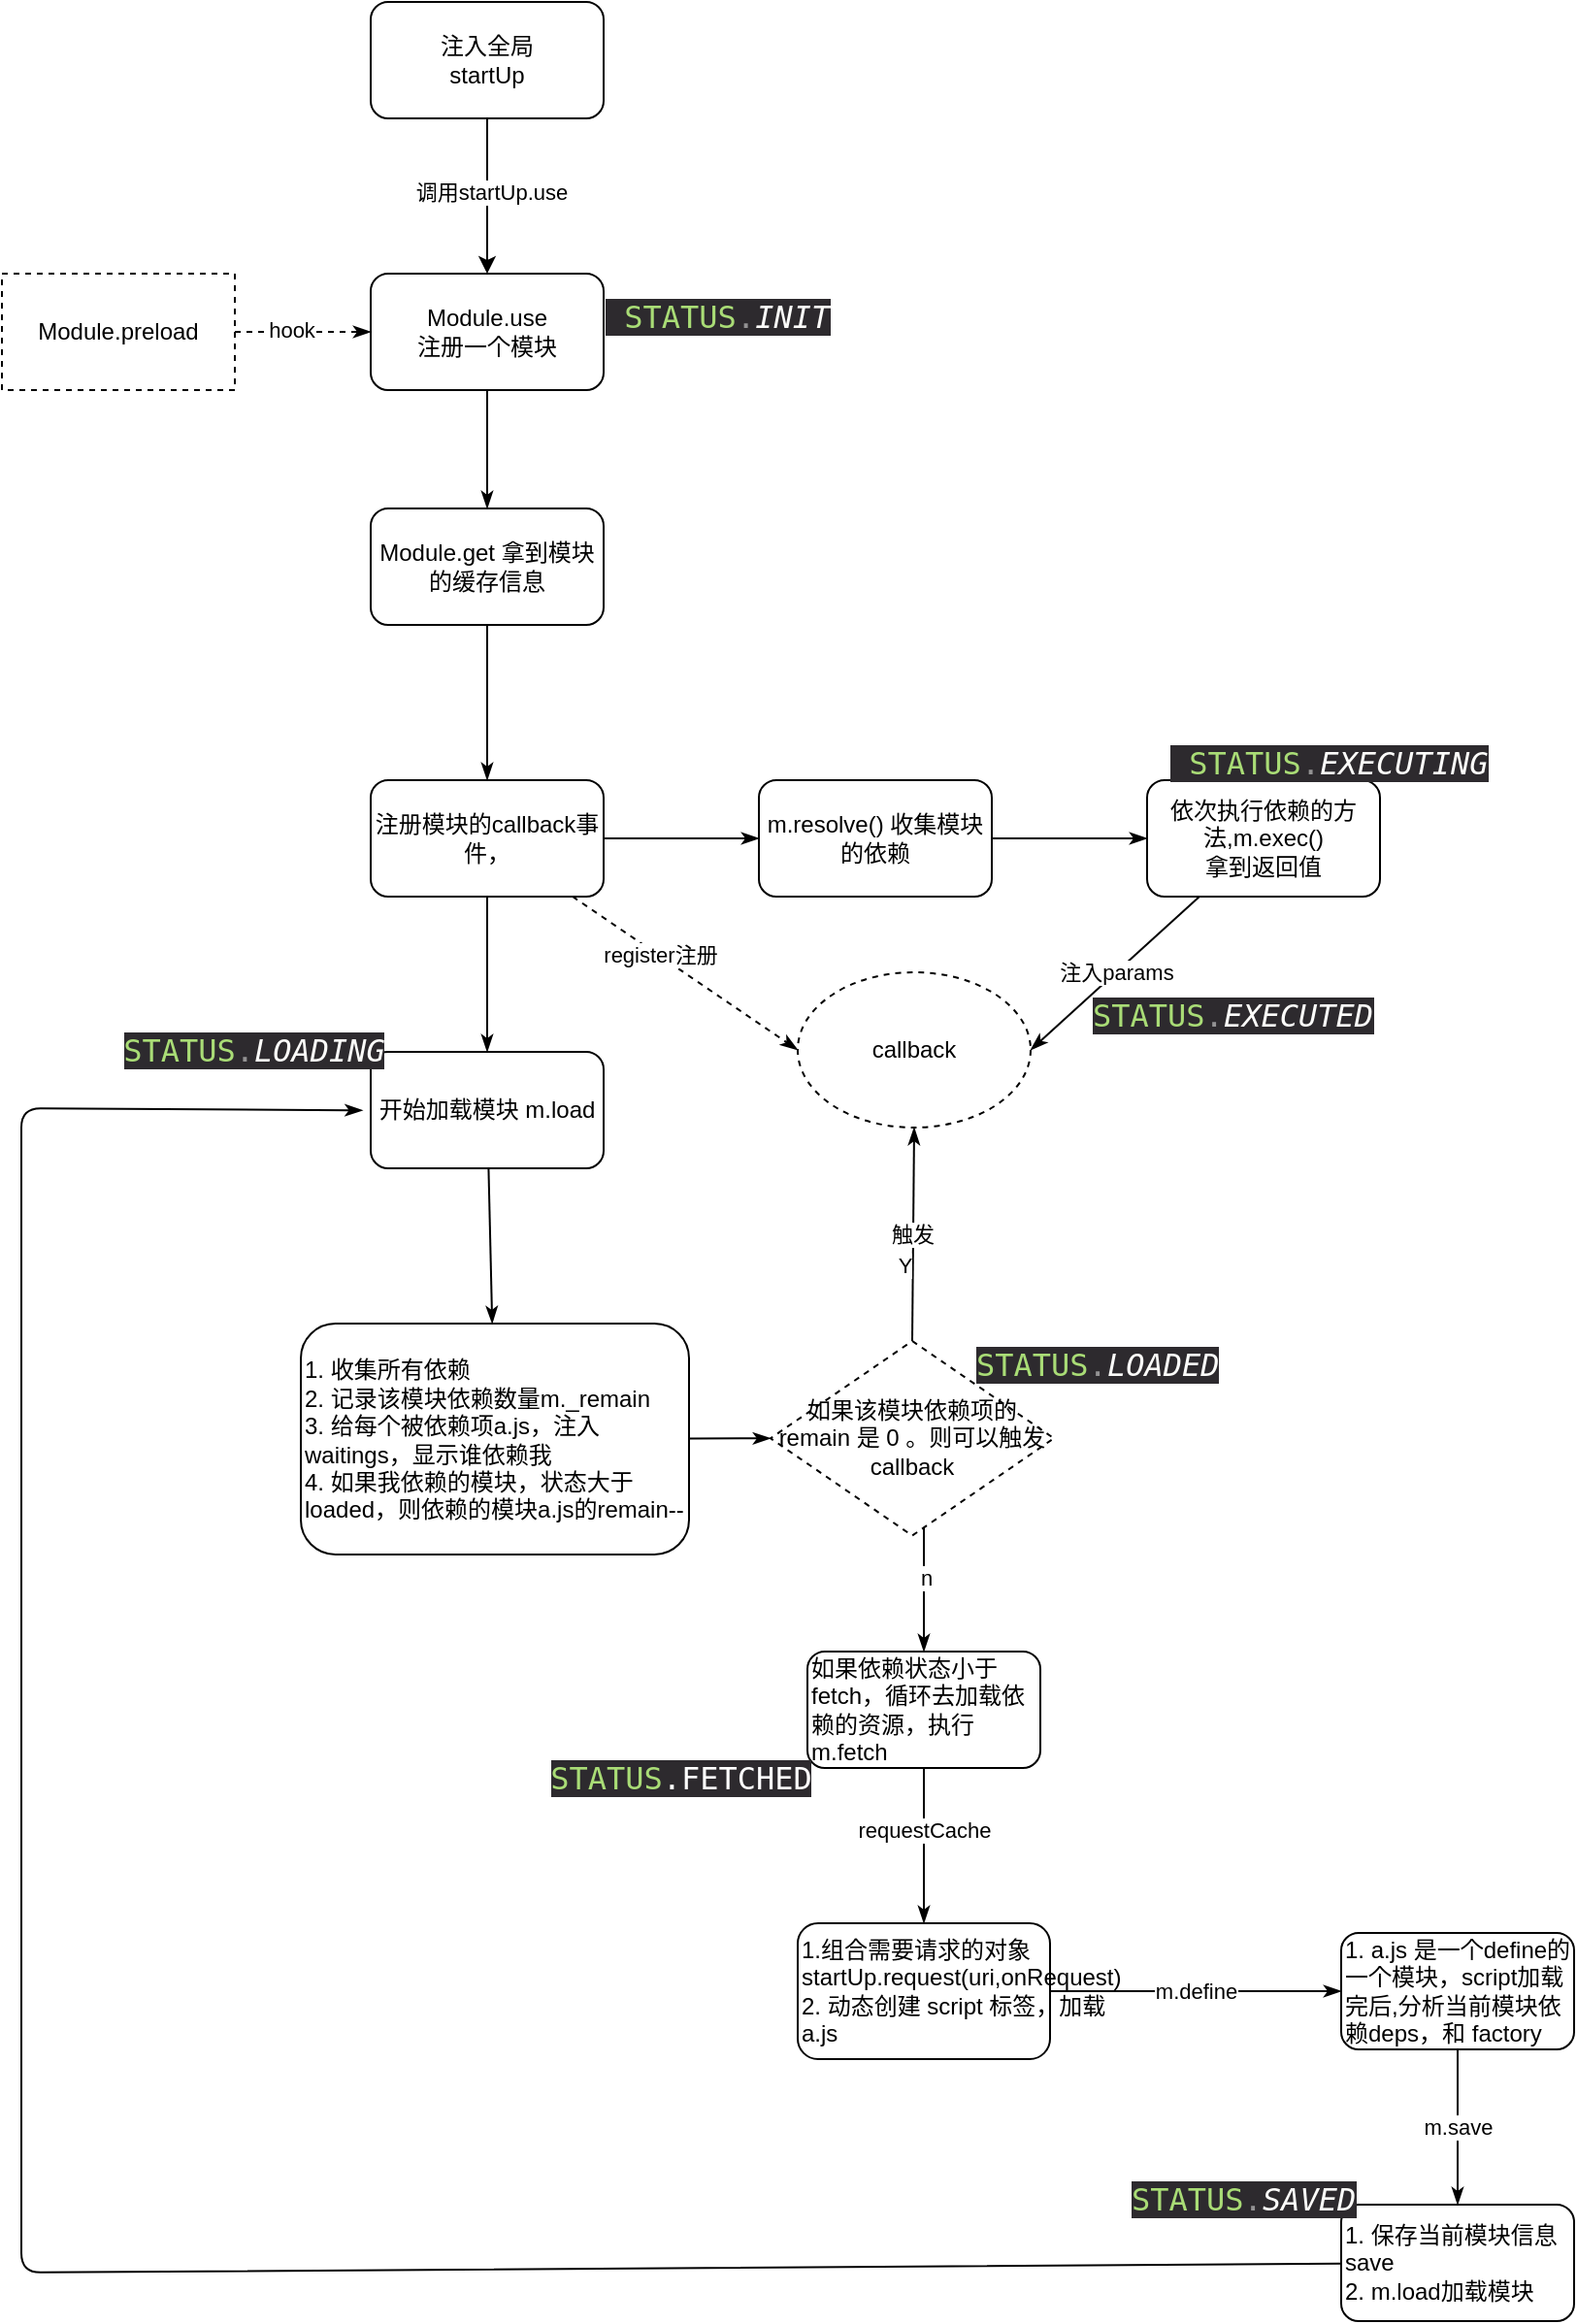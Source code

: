 <mxfile>
    <diagram id="19Jc3MrkVbVnd3cA4Fp6" name="第 1 页">
        <mxGraphModel dx="1156" dy="563" grid="1" gridSize="10" guides="1" tooltips="1" connect="1" arrows="1" fold="1" page="1" pageScale="1" pageWidth="827" pageHeight="1169" math="0" shadow="0">
            <root>
                <mxCell id="0"/>
                <mxCell id="1" parent="0"/>
                <mxCell id="4" value="" style="edgeStyle=none;html=1;" edge="1" parent="1" source="2" target="3">
                    <mxGeometry relative="1" as="geometry"/>
                </mxCell>
                <mxCell id="5" value="调用startUp.use" style="edgeLabel;html=1;align=center;verticalAlign=middle;resizable=0;points=[];" vertex="1" connectable="0" parent="4">
                    <mxGeometry x="-0.062" y="2" relative="1" as="geometry">
                        <mxPoint as="offset"/>
                    </mxGeometry>
                </mxCell>
                <mxCell id="2" value="注入全局&lt;br&gt;startUp" style="rounded=1;whiteSpace=wrap;html=1;" vertex="1" parent="1">
                    <mxGeometry x="200" y="60" width="120" height="60" as="geometry"/>
                </mxCell>
                <mxCell id="10" value="" style="edgeStyle=none;html=1;endArrow=classicThin;endFill=1;" edge="1" parent="1" source="3" target="9">
                    <mxGeometry relative="1" as="geometry"/>
                </mxCell>
                <mxCell id="3" value="Module.use&lt;br&gt;注册一个模块" style="whiteSpace=wrap;html=1;rounded=1;" vertex="1" parent="1">
                    <mxGeometry x="200" y="200" width="120" height="60" as="geometry"/>
                </mxCell>
                <mxCell id="7" value="" style="edgeStyle=none;html=1;dashed=1;endArrow=classicThin;endFill=1;" edge="1" parent="1" source="6" target="3">
                    <mxGeometry relative="1" as="geometry"/>
                </mxCell>
                <mxCell id="8" value="hook" style="edgeLabel;html=1;align=center;verticalAlign=middle;resizable=0;points=[];" vertex="1" connectable="0" parent="7">
                    <mxGeometry x="-0.429" y="1" relative="1" as="geometry">
                        <mxPoint x="9" as="offset"/>
                    </mxGeometry>
                </mxCell>
                <mxCell id="6" value="Module.preload" style="rounded=0;whiteSpace=wrap;html=1;dashed=1;" vertex="1" parent="1">
                    <mxGeometry x="10" y="200" width="120" height="60" as="geometry"/>
                </mxCell>
                <mxCell id="13" value="" style="edgeStyle=none;html=1;endArrow=classicThin;endFill=1;" edge="1" parent="1" source="9" target="12">
                    <mxGeometry relative="1" as="geometry"/>
                </mxCell>
                <mxCell id="9" value="&lt;span&gt;Module.get 拿到模块的缓存信息&lt;/span&gt;" style="whiteSpace=wrap;html=1;rounded=1;" vertex="1" parent="1">
                    <mxGeometry x="200" y="321" width="120" height="60" as="geometry"/>
                </mxCell>
                <mxCell id="15" value="" style="edgeStyle=none;html=1;endArrow=classicThin;endFill=1;" edge="1" parent="1" source="12" target="14">
                    <mxGeometry relative="1" as="geometry"/>
                </mxCell>
                <mxCell id="20" value="" style="edgeStyle=none;html=1;endArrow=classicThin;endFill=1;" edge="1" parent="1" source="12" target="19">
                    <mxGeometry relative="1" as="geometry"/>
                </mxCell>
                <mxCell id="25" style="edgeStyle=none;html=1;entryX=0;entryY=0.5;entryDx=0;entryDy=0;dashed=1;endArrow=classicThin;endFill=1;" edge="1" parent="1" source="12" target="21">
                    <mxGeometry relative="1" as="geometry"/>
                </mxCell>
                <mxCell id="26" value="register注册" style="edgeLabel;html=1;align=center;verticalAlign=middle;resizable=0;points=[];" vertex="1" connectable="0" parent="25">
                    <mxGeometry x="-0.23" y="1" relative="1" as="geometry">
                        <mxPoint as="offset"/>
                    </mxGeometry>
                </mxCell>
                <mxCell id="12" value="注册模块的callback事件，" style="whiteSpace=wrap;html=1;rounded=1;" vertex="1" parent="1">
                    <mxGeometry x="200" y="461" width="120" height="60" as="geometry"/>
                </mxCell>
                <mxCell id="17" value="" style="edgeStyle=none;html=1;endArrow=classicThin;endFill=1;" edge="1" parent="1" source="14" target="16">
                    <mxGeometry relative="1" as="geometry"/>
                </mxCell>
                <mxCell id="14" value="m.resolve() 收集模块的依赖" style="whiteSpace=wrap;html=1;rounded=1;" vertex="1" parent="1">
                    <mxGeometry x="400" y="461" width="120" height="60" as="geometry"/>
                </mxCell>
                <mxCell id="23" value="注入params" style="edgeStyle=none;html=1;entryX=1;entryY=0.5;entryDx=0;entryDy=0;endArrow=classicThin;endFill=1;" edge="1" parent="1" source="16" target="21">
                    <mxGeometry relative="1" as="geometry"/>
                </mxCell>
                <mxCell id="16" value="依次执行依赖的方法,m.exec()&lt;br&gt;拿到返回值" style="whiteSpace=wrap;html=1;rounded=1;" vertex="1" parent="1">
                    <mxGeometry x="600" y="461" width="120" height="60" as="geometry"/>
                </mxCell>
                <mxCell id="35" value="" style="edgeStyle=none;html=1;endArrow=classicThin;endFill=1;" edge="1" parent="1" source="19" target="34">
                    <mxGeometry relative="1" as="geometry"/>
                </mxCell>
                <mxCell id="19" value="开始加载模块 m.load" style="whiteSpace=wrap;html=1;rounded=1;" vertex="1" parent="1">
                    <mxGeometry x="200" y="601" width="120" height="60" as="geometry"/>
                </mxCell>
                <mxCell id="21" value="callback" style="ellipse;whiteSpace=wrap;html=1;dashed=1;" vertex="1" parent="1">
                    <mxGeometry x="420" y="560" width="120" height="80" as="geometry"/>
                </mxCell>
                <mxCell id="27" value="&lt;pre style=&quot;background-color: #2d2a2e ; color: #fcfcfa ; font-family: &amp;#34;jetbrains mono&amp;#34; , monospace ; font-size: 12.0pt&quot;&gt;&lt;span style=&quot;color: #a9dc76&quot;&gt;STATUS&lt;/span&gt;&lt;span style=&quot;color: #939293&quot;&gt;.&lt;/span&gt;&lt;span style=&quot;font-style: italic&quot;&gt;LOADING&lt;/span&gt;&lt;/pre&gt;" style="text;html=1;strokeColor=none;fillColor=none;align=center;verticalAlign=middle;whiteSpace=wrap;rounded=0;dashed=1;" vertex="1" parent="1">
                    <mxGeometry x="110" y="585" width="60" height="30" as="geometry"/>
                </mxCell>
                <mxCell id="37" value="" style="edgeStyle=none;html=1;endArrow=classicThin;endFill=1;entryX=0;entryY=0.5;entryDx=0;entryDy=0;" edge="1" parent="1" source="34" target="58">
                    <mxGeometry relative="1" as="geometry">
                        <mxPoint x="425.0" y="800.5" as="targetPoint"/>
                    </mxGeometry>
                </mxCell>
                <mxCell id="34" value="1. 收集所有依赖&lt;br&gt;2. 记录该模块依赖数量m._remain&lt;br&gt;3. 给每个被依赖项a.js，注入waitings，显示谁依赖我&lt;br&gt;4. 如果我依赖的模块，状态大于loaded，则依赖的模块a.js的remain--" style="whiteSpace=wrap;html=1;rounded=1;align=left;" vertex="1" parent="1">
                    <mxGeometry x="164" y="741" width="200" height="119" as="geometry"/>
                </mxCell>
                <mxCell id="38" value="触发" style="edgeStyle=none;html=1;entryX=0.5;entryY=1;entryDx=0;entryDy=0;endArrow=classicThin;endFill=1;exitX=0.5;exitY=0;exitDx=0;exitDy=0;" edge="1" parent="1" source="58" target="21">
                    <mxGeometry relative="1" as="geometry">
                        <mxPoint x="485.0" y="770.5" as="sourcePoint"/>
                        <Array as="points"/>
                    </mxGeometry>
                </mxCell>
                <mxCell id="61" value="Y" style="edgeLabel;html=1;align=center;verticalAlign=middle;resizable=0;points=[];fontColor=#000000;" vertex="1" connectable="0" parent="38">
                    <mxGeometry x="-0.302" y="5" relative="1" as="geometry">
                        <mxPoint y="-1" as="offset"/>
                    </mxGeometry>
                </mxCell>
                <mxCell id="40" value="" style="edgeStyle=none;html=1;endArrow=classicThin;endFill=1;" edge="1" parent="1" target="39">
                    <mxGeometry relative="1" as="geometry">
                        <mxPoint x="485.0" y="830.5" as="sourcePoint"/>
                    </mxGeometry>
                </mxCell>
                <mxCell id="60" value="n" style="edgeLabel;html=1;align=center;verticalAlign=middle;resizable=0;points=[];fontColor=#000000;" vertex="1" connectable="0" parent="40">
                    <mxGeometry x="0.028" y="1" relative="1" as="geometry">
                        <mxPoint as="offset"/>
                    </mxGeometry>
                </mxCell>
                <mxCell id="45" value="" style="edgeStyle=none;html=1;fontColor=#FFFFFF;endArrow=classicThin;endFill=1;" edge="1" parent="1" source="39" target="44">
                    <mxGeometry relative="1" as="geometry"/>
                </mxCell>
                <mxCell id="47" value="&lt;font color=&quot;#000000&quot;&gt;requestCache&lt;/font&gt;" style="edgeLabel;html=1;align=center;verticalAlign=middle;resizable=0;points=[];fontColor=#FFFFFF;" vertex="1" connectable="0" parent="45">
                    <mxGeometry x="-0.212" relative="1" as="geometry">
                        <mxPoint as="offset"/>
                    </mxGeometry>
                </mxCell>
                <mxCell id="39" value="如果依赖状态小于 fetch，循环去加载依赖的资源，执行m.fetch" style="whiteSpace=wrap;html=1;align=left;rounded=1;" vertex="1" parent="1">
                    <mxGeometry x="425" y="910" width="120" height="60" as="geometry"/>
                </mxCell>
                <mxCell id="41" value="&lt;pre style=&quot;background-color: rgb(45 , 42 , 46) ; font-family: &amp;#34;jetbrains mono&amp;#34; , monospace ; font-size: 12pt&quot;&gt;&lt;span style=&quot;color: rgb(169 , 220 , 118)&quot;&gt;STATUS&lt;/span&gt;&lt;font color=&quot;#ffffff&quot;&gt;.FETCHED&lt;/font&gt;&lt;/pre&gt;" style="text;html=1;strokeColor=none;fillColor=none;align=center;verticalAlign=middle;whiteSpace=wrap;rounded=0;dashed=1;" vertex="1" parent="1">
                    <mxGeometry x="295" y="950" width="130" height="50" as="geometry"/>
                </mxCell>
                <mxCell id="49" value="m.define" style="edgeStyle=none;html=1;fontColor=#000000;endArrow=classicThin;endFill=1;" edge="1" parent="1" source="44" target="48">
                    <mxGeometry relative="1" as="geometry"/>
                </mxCell>
                <mxCell id="44" value="1.组合需要请求的对象&lt;br&gt;startUp.request(uri,onRequest)&lt;br&gt;2. 动态创建 script 标签，加载 a.js" style="whiteSpace=wrap;html=1;align=left;rounded=1;" vertex="1" parent="1">
                    <mxGeometry x="420" y="1050" width="130" height="70" as="geometry"/>
                </mxCell>
                <mxCell id="51" value="m.save" style="edgeStyle=none;html=1;fontColor=#000000;endArrow=classicThin;endFill=1;" edge="1" parent="1" source="48" target="50">
                    <mxGeometry relative="1" as="geometry"/>
                </mxCell>
                <mxCell id="48" value="1. a.js 是一个define的一个模块，script加载完后,分析当前模块依赖deps，和 factory" style="whiteSpace=wrap;html=1;align=left;rounded=1;" vertex="1" parent="1">
                    <mxGeometry x="700" y="1055" width="120" height="60" as="geometry"/>
                </mxCell>
                <mxCell id="52" style="edgeStyle=none;html=1;fontColor=#000000;endArrow=classicThin;endFill=1;entryX=-0.035;entryY=0.502;entryDx=0;entryDy=0;entryPerimeter=0;" edge="1" parent="1" source="50" target="19">
                    <mxGeometry relative="1" as="geometry">
                        <mxPoint x="10.0" y="1200" as="targetPoint"/>
                        <Array as="points">
                            <mxPoint x="20" y="1230"/>
                            <mxPoint x="20" y="900"/>
                            <mxPoint x="20" y="630"/>
                        </Array>
                    </mxGeometry>
                </mxCell>
                <mxCell id="50" value="1. 保存当前模块信息save&lt;br&gt;2. m.load加载模块" style="whiteSpace=wrap;html=1;align=left;rounded=1;" vertex="1" parent="1">
                    <mxGeometry x="700" y="1195" width="120" height="60" as="geometry"/>
                </mxCell>
                <mxCell id="53" value="&lt;pre style=&quot;background-color: #2d2a2e ; color: #fcfcfa ; font-family: &amp;quot;jetbrains mono&amp;quot; , monospace ; font-size: 12.0pt&quot;&gt;&lt;span style=&quot;color: #a9dc76&quot;&gt;STATUS&lt;/span&gt;&lt;span style=&quot;color: #939293&quot;&gt;.&lt;/span&gt;&lt;span style=&quot;font-style: italic&quot;&gt;LOADED&lt;/span&gt;&lt;/pre&gt;" style="text;whiteSpace=wrap;html=1;fontColor=#000000;" vertex="1" parent="1">
                    <mxGeometry x="510" y="730" width="130" height="60" as="geometry"/>
                </mxCell>
                <mxCell id="54" value="&lt;pre style=&quot;background-color: #2d2a2e ; color: #fcfcfa ; font-family: &amp;quot;jetbrains mono&amp;quot; , monospace ; font-size: 12.0pt&quot;&gt;&lt;span style=&quot;color: #a9dc76&quot;&gt;STATUS&lt;/span&gt;&lt;span style=&quot;color: #939293&quot;&gt;.&lt;/span&gt;&lt;span style=&quot;font-style: italic&quot;&gt;SAVED&lt;/span&gt;&lt;/pre&gt;" style="text;whiteSpace=wrap;html=1;fontColor=#000000;" vertex="1" parent="1">
                    <mxGeometry x="590" y="1160" width="140" height="60" as="geometry"/>
                </mxCell>
                <mxCell id="56" value="&lt;pre style=&quot;background-color: #2d2a2e ; color: #fcfcfa ; font-family: &amp;quot;jetbrains mono&amp;quot; , monospace ; font-size: 12.0pt&quot;&gt; &lt;span style=&quot;color: #a9dc76&quot;&gt;STATUS&lt;/span&gt;&lt;span style=&quot;color: #939293&quot;&gt;.&lt;/span&gt;&lt;span style=&quot;font-style: italic&quot;&gt;EXECUTING&lt;/span&gt;&lt;/pre&gt;" style="text;whiteSpace=wrap;html=1;fontColor=#000000;" vertex="1" parent="1">
                    <mxGeometry x="610" y="420" width="190" height="60" as="geometry"/>
                </mxCell>
                <mxCell id="57" value="&lt;pre style=&quot;background-color: #2d2a2e ; color: #fcfcfa ; font-family: &amp;quot;jetbrains mono&amp;quot; , monospace ; font-size: 12.0pt&quot;&gt;&lt;span style=&quot;color: #a9dc76&quot;&gt;STATUS&lt;/span&gt;&lt;span style=&quot;color: #939293&quot;&gt;.&lt;/span&gt;&lt;span style=&quot;font-style: italic&quot;&gt;EXECUTED&lt;/span&gt;&lt;/pre&gt;" style="text;whiteSpace=wrap;html=1;fontColor=#000000;" vertex="1" parent="1">
                    <mxGeometry x="570" y="550" width="170" height="60" as="geometry"/>
                </mxCell>
                <mxCell id="58" value="&lt;span style=&quot;text-align: left&quot;&gt;如果该模块依赖项的remain 是 0 。则可以触发 callback&lt;/span&gt;" style="rhombus;whiteSpace=wrap;html=1;dashed=1;fontColor=#000000;" vertex="1" parent="1">
                    <mxGeometry x="406" y="750" width="146" height="100.25" as="geometry"/>
                </mxCell>
                <mxCell id="63" value="&lt;pre style=&quot;background-color: #2d2a2e ; color: #fcfcfa ; font-family: &amp;#34;jetbrains mono&amp;#34; , monospace ; font-size: 12.0pt&quot;&gt; &lt;span style=&quot;color: #a9dc76&quot;&gt;STATUS&lt;/span&gt;&lt;span style=&quot;color: #939293&quot;&gt;.&lt;/span&gt;&lt;span style=&quot;font-style: italic&quot;&gt;INIT&lt;/span&gt;&lt;/pre&gt;" style="text;whiteSpace=wrap;html=1;fontColor=#000000;" vertex="1" parent="1">
                    <mxGeometry x="319" y="190" width="190" height="60" as="geometry"/>
                </mxCell>
            </root>
        </mxGraphModel>
    </diagram>
</mxfile>